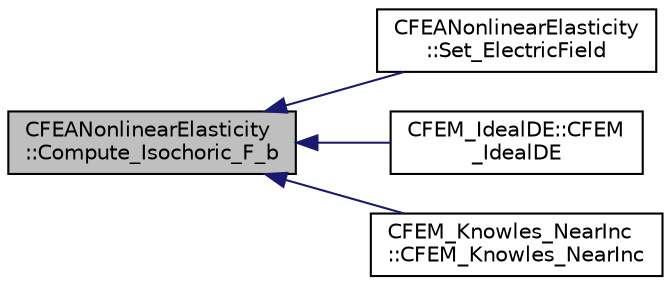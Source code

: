 digraph "CFEANonlinearElasticity::Compute_Isochoric_F_b"
{
  edge [fontname="Helvetica",fontsize="10",labelfontname="Helvetica",labelfontsize="10"];
  node [fontname="Helvetica",fontsize="10",shape=record];
  rankdir="LR";
  Node65 [label="CFEANonlinearElasticity\l::Compute_Isochoric_F_b",height=0.2,width=0.4,color="black", fillcolor="grey75", style="filled", fontcolor="black"];
  Node65 -> Node66 [dir="back",color="midnightblue",fontsize="10",style="solid",fontname="Helvetica"];
  Node66 [label="CFEANonlinearElasticity\l::Set_ElectricField",height=0.2,width=0.4,color="black", fillcolor="white", style="filled",URL="$class_c_f_e_a_nonlinear_elasticity.html#a96b3b63c3a15e622116f747c6a03ab89",tooltip="Set element electric field. "];
  Node65 -> Node67 [dir="back",color="midnightblue",fontsize="10",style="solid",fontname="Helvetica"];
  Node67 [label="CFEM_IdealDE::CFEM\l_IdealDE",height=0.2,width=0.4,color="black", fillcolor="white", style="filled",URL="$class_c_f_e_m___ideal_d_e.html#a5da8cf9687fc235891b0154f7a10f60a",tooltip="Constructor of the class. "];
  Node65 -> Node68 [dir="back",color="midnightblue",fontsize="10",style="solid",fontname="Helvetica"];
  Node68 [label="CFEM_Knowles_NearInc\l::CFEM_Knowles_NearInc",height=0.2,width=0.4,color="black", fillcolor="white", style="filled",URL="$class_c_f_e_m___knowles___near_inc.html#ac2612f17c3e3f39f9db559607e169aca",tooltip="Constructor of the class. "];
}
